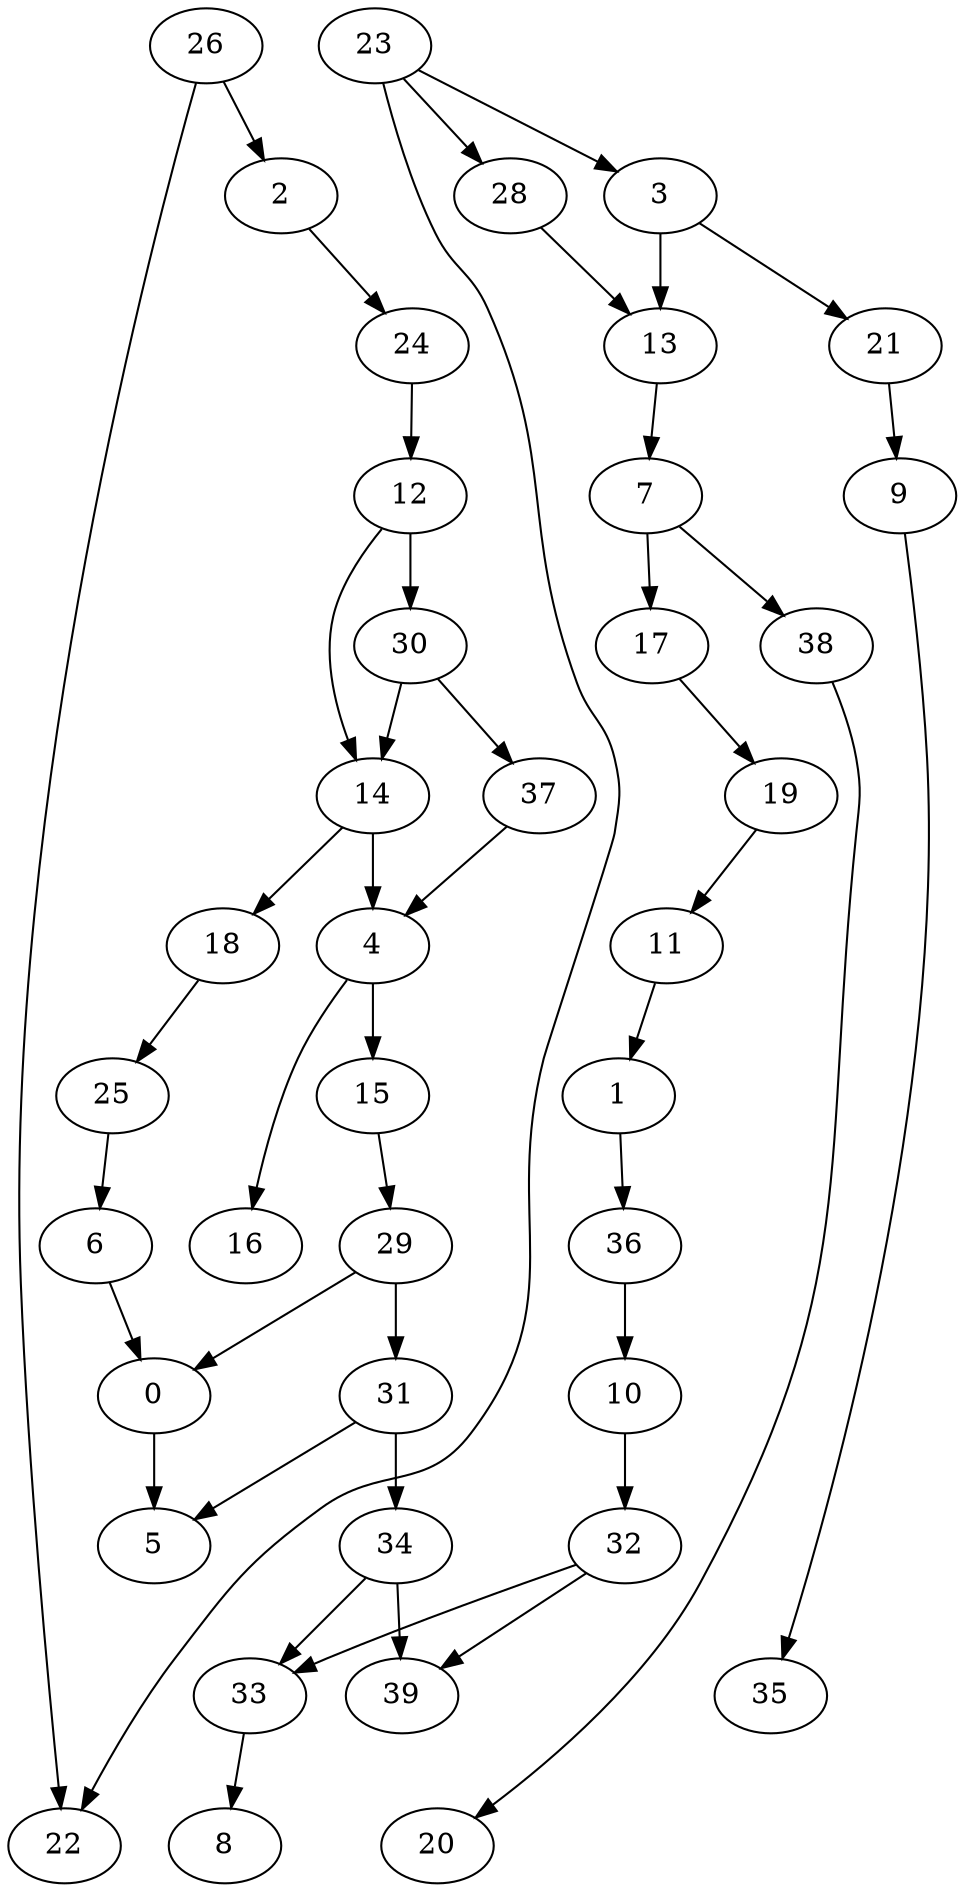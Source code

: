 digraph G {
    0;
    5;
    1;
    36;
    10;
    32;
    33;
    39;
    2;
    24;
    12;
    30;
    14;
    37;
    4;
    18;
    3;
    13;
    21;
    7;
    9;
    17;
    38;
    35;
    19;
    20;
    15;
    16;
    29;
    31;
    34;
    6;
    11;
    8;
    25;
    23;
    22;
    28;
    26;
    0 -> 5 [weight=1];
    1 -> 36 [weight=0];
    36 -> 10 [weight=0];
    10 -> 32 [weight=0];
    32 -> 33 [weight=0];
    32 -> 39 [weight=0];
    33 -> 8 [weight=0];
    2 -> 24 [weight=0];
    24 -> 12 [weight=0];
    12 -> 30 [weight=1];
    12 -> 14 [weight=0];
    30 -> 14 [weight=0];
    30 -> 37 [weight=0];
    14 -> 4 [weight=2];
    14 -> 18 [weight=1];
    37 -> 4 [weight=0];
    4 -> 15 [weight=3];
    4 -> 16 [weight=0];
    18 -> 25 [weight=0];
    3 -> 13 [weight=2];
    3 -> 21 [weight=0];
    13 -> 7 [weight=0];
    21 -> 9 [weight=0];
    7 -> 17 [weight=0];
    7 -> 38 [weight=0];
    9 -> 35 [weight=0];
    17 -> 19 [weight=0];
    38 -> 20 [weight=0];
    19 -> 11 [weight=0];
    15 -> 29 [weight=0];
    29 -> 0 [weight=0];
    29 -> 31 [weight=1];
    31 -> 5 [weight=0];
    31 -> 34 [weight=3];
    34 -> 33 [weight=0];
    34 -> 39 [weight=0];
    6 -> 0 [weight=0];
    11 -> 1 [weight=0];
    25 -> 6 [weight=0];
    23 -> 3 [weight=0];
    23 -> 22 [weight=0];
    23 -> 28 [weight=0];
    28 -> 13 [weight=0];
    26 -> 2 [weight=0];
    26 -> 22 [weight=0];
}
